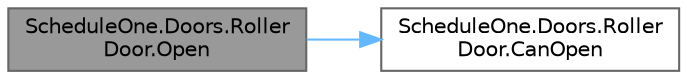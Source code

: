 digraph "ScheduleOne.Doors.RollerDoor.Open"
{
 // LATEX_PDF_SIZE
  bgcolor="transparent";
  edge [fontname=Helvetica,fontsize=10,labelfontname=Helvetica,labelfontsize=10];
  node [fontname=Helvetica,fontsize=10,shape=box,height=0.2,width=0.4];
  rankdir="LR";
  Node1 [id="Node000001",label="ScheduleOne.Doors.Roller\lDoor.Open",height=0.2,width=0.4,color="gray40", fillcolor="grey60", style="filled", fontcolor="black",tooltip=" "];
  Node1 -> Node2 [id="edge1_Node000001_Node000002",color="steelblue1",style="solid",tooltip=" "];
  Node2 [id="Node000002",label="ScheduleOne.Doors.Roller\lDoor.CanOpen",height=0.2,width=0.4,color="grey40", fillcolor="white", style="filled",URL="$class_schedule_one_1_1_doors_1_1_roller_door.html#a54d9f9cc539d9c702d6bb22f1e532f2f",tooltip=" "];
}

